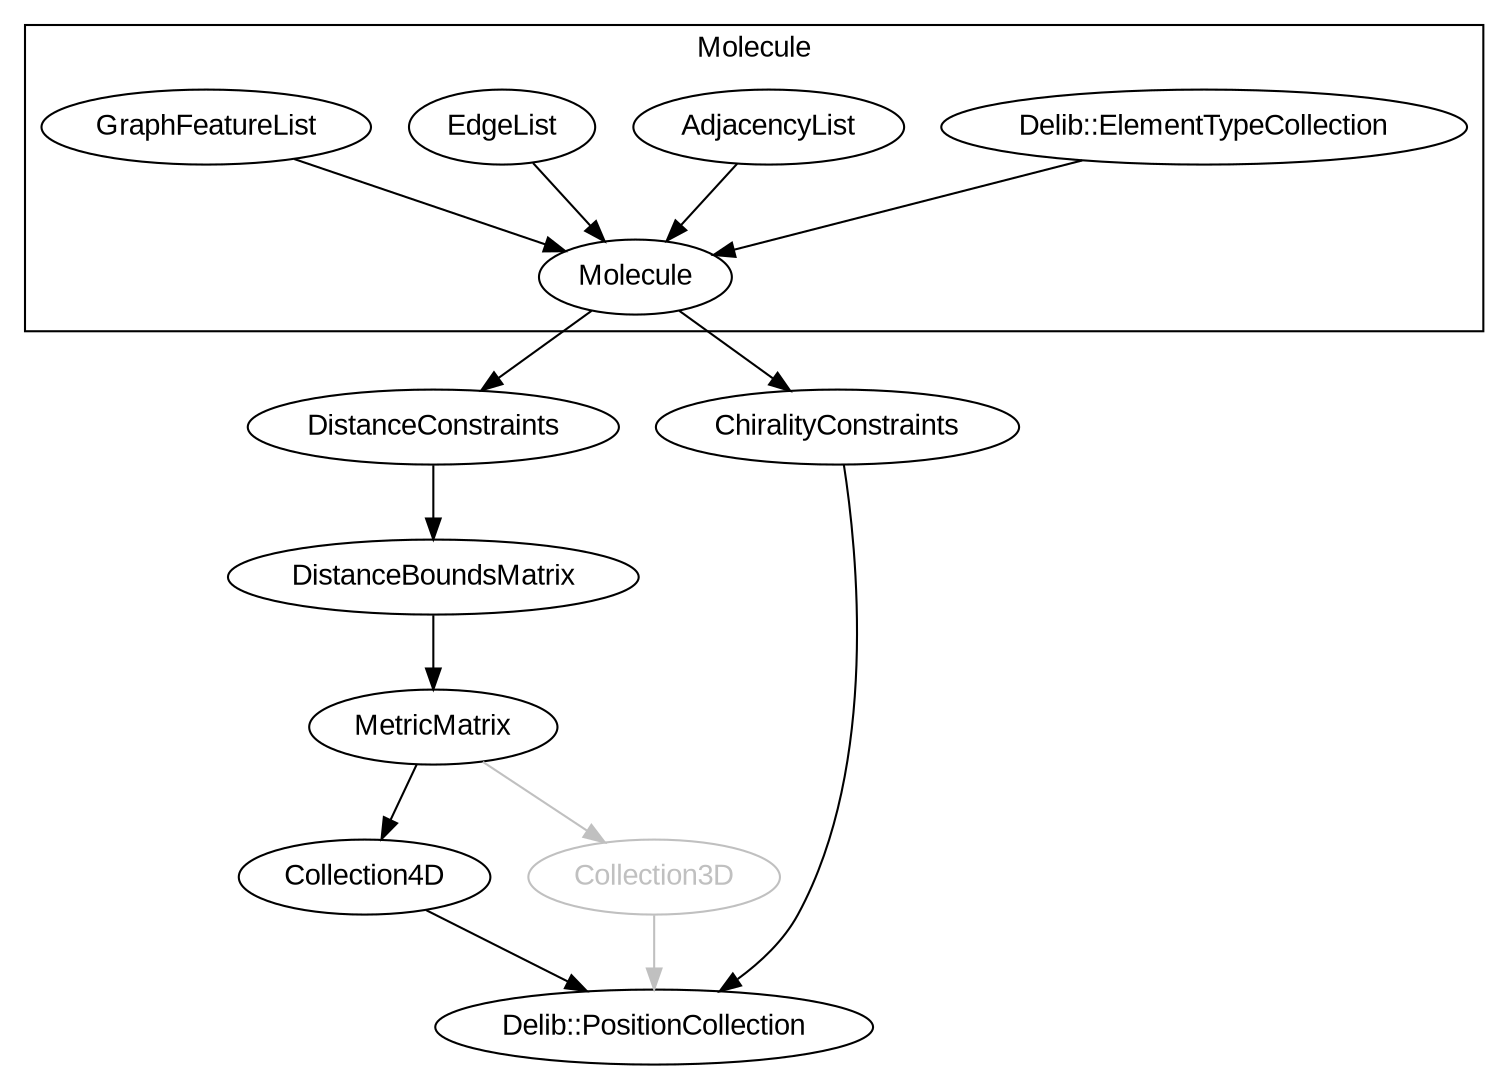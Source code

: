 digraph G {
  graph [fontname = "Arial"];
  node [fontname = "Arial"];
  edge [fontname = "Arial"];

  subgraph cluster_0 {
    label = "Molecule";
    "Delib::ElementTypeCollection" -> "Molecule";
    "AdjacencyList" -> "Molecule";
    "EdgeList" -> "Molecule";
    "GraphFeatureList" -> "Molecule";
  }
  "Molecule" -> "DistanceConstraints";
  "Molecule" -> "ChiralityConstraints";
  "DistanceConstraints" -> "DistanceBoundsMatrix";
  "DistanceBoundsMatrix" -> "MetricMatrix";
  "MetricMatrix" -> "Collection4D";
  "MetricMatrix" -> "Collection3D" [color="gray"];
  "Collection4D" -> "Delib::PositionCollection";
  "Collection3D" -> "Delib::PositionCollection" [color="gray"];
  "ChiralityConstraints" -> "Delib::PositionCollection";

  "Collection3D" [color="gray", fontcolor="gray"];
}
